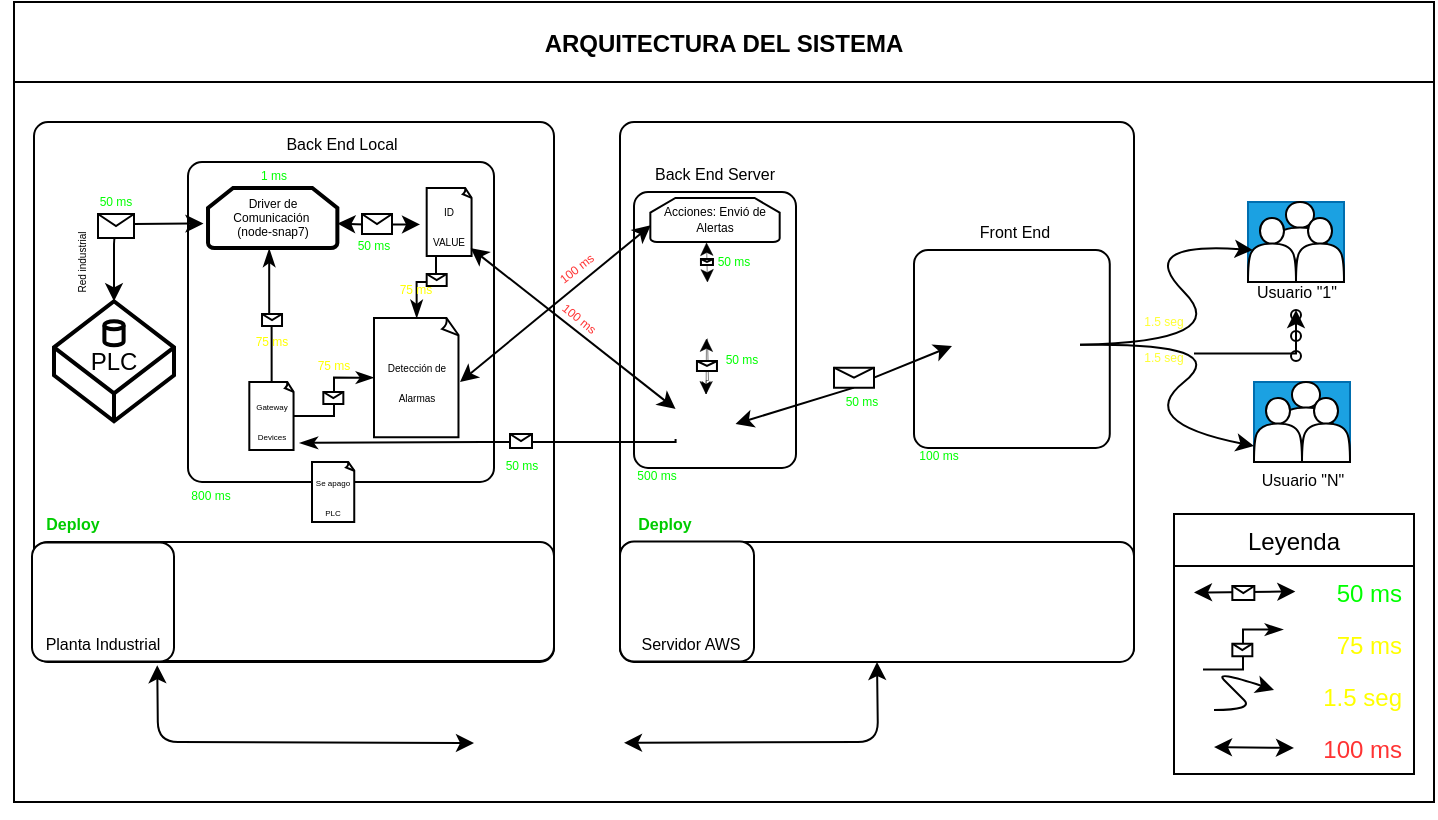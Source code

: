 <mxfile version="15.2.7" type="github">
  <diagram id="dgKpjPPaI4LAme8W9m-0" name="Arquitectura">
    <mxGraphModel dx="1348" dy="222" grid="1" gridSize="10" guides="1" tooltips="1" connect="1" arrows="1" fold="1" page="1" pageScale="1" pageWidth="827" pageHeight="1169" math="0" shadow="0">
      <root>
        <mxCell id="0" />
        <mxCell id="1" parent="0" />
        <UserObject label="" id="KOM_lpvtxGSNcEZmbtH8-15">
          <mxCell style="rounded=1;whiteSpace=wrap;html=1;absoluteArcSize=1;arcSize=14;strokeWidth=1;pointerEvents=0;startSize=40;" parent="1" vertex="1">
            <mxGeometry x="283" y="150" width="257" height="269.5" as="geometry" />
          </mxCell>
        </UserObject>
        <mxCell id="KOM_lpvtxGSNcEZmbtH8-64" value="" style="rounded=1;whiteSpace=wrap;html=1;absoluteArcSize=1;arcSize=14;strokeWidth=1;pointerEvents=0;startSize=40;" parent="1" vertex="1">
          <mxGeometry x="283" y="360" width="257" height="60" as="geometry" />
        </mxCell>
        <mxCell id="AAvzbvVHKAweYi1Nj42b-69" value="" style="rounded=1;whiteSpace=wrap;html=1;absoluteArcSize=1;arcSize=14;strokeWidth=1;pointerEvents=0;startSize=40;" parent="1" vertex="1">
          <mxGeometry x="283" y="359.72" width="67" height="60" as="geometry" />
        </mxCell>
        <mxCell id="KOM_lpvtxGSNcEZmbtH8-50" value="" style="rounded=1;whiteSpace=wrap;html=1;absoluteArcSize=1;arcSize=14;strokeWidth=1;pointerEvents=0;startSize=40;" parent="1" vertex="1">
          <mxGeometry x="-10" y="150" width="260" height="270" as="geometry" />
        </mxCell>
        <mxCell id="KOM_lpvtxGSNcEZmbtH8-63" value="" style="rounded=1;whiteSpace=wrap;html=1;absoluteArcSize=1;arcSize=14;strokeWidth=1;pointerEvents=0;startSize=40;" parent="1" vertex="1">
          <mxGeometry x="-10" y="360" width="260" height="59.5" as="geometry" />
        </mxCell>
        <mxCell id="AAvzbvVHKAweYi1Nj42b-68" value="" style="rounded=1;whiteSpace=wrap;html=1;absoluteArcSize=1;arcSize=14;strokeWidth=1;pointerEvents=0;startSize=40;" parent="1" vertex="1">
          <mxGeometry x="-11" y="360.22" width="71" height="59.5" as="geometry" />
        </mxCell>
        <mxCell id="KOM_lpvtxGSNcEZmbtH8-32" value="" style="rounded=1;whiteSpace=wrap;html=1;absoluteArcSize=1;arcSize=14;strokeWidth=1;pointerEvents=0;startSize=40;" parent="1" vertex="1">
          <mxGeometry x="290" y="185" width="81" height="138" as="geometry" />
        </mxCell>
        <mxCell id="KOM_lpvtxGSNcEZmbtH8-30" value="" style="rounded=1;whiteSpace=wrap;html=1;absoluteArcSize=1;arcSize=14;strokeWidth=1;pointerEvents=0;startSize=40;" parent="1" vertex="1">
          <mxGeometry x="430" y="214" width="97.89" height="99" as="geometry" />
        </mxCell>
        <mxCell id="KOM_lpvtxGSNcEZmbtH8-10" value="" style="rounded=1;whiteSpace=wrap;html=1;absoluteArcSize=1;arcSize=14;strokeWidth=1;pointerEvents=0;startSize=40;" parent="1" vertex="1">
          <mxGeometry x="67" y="170" width="153" height="160" as="geometry" />
        </mxCell>
        <mxCell id="IHtDv6OHQ2jKne3Ynyix-73" value="PLC" style="whiteSpace=wrap;html=1;shape=mxgraph.basic.isocube;isoAngle=23.33;pointerEvents=0;startSize=40;strokeWidth=2;" parent="1" vertex="1">
          <mxGeometry y="239.64" width="60" height="60" as="geometry" />
        </mxCell>
        <mxCell id="IHtDv6OHQ2jKne3Ynyix-31" value="" style="group;fillColor=#1ba1e2;strokeColor=#006EAF;fontColor=#ffffff;" parent="1" vertex="1" connectable="0">
          <mxGeometry x="597" y="190" width="48" height="40" as="geometry" />
        </mxCell>
        <mxCell id="IHtDv6OHQ2jKne3Ynyix-29" value="" style="shape=actor;whiteSpace=wrap;html=1;" parent="IHtDv6OHQ2jKne3Ynyix-31" vertex="1">
          <mxGeometry x="12" width="28" height="32" as="geometry" />
        </mxCell>
        <mxCell id="IHtDv6OHQ2jKne3Ynyix-1" value="" style="shape=actor;whiteSpace=wrap;html=1;" parent="IHtDv6OHQ2jKne3Ynyix-31" vertex="1">
          <mxGeometry y="8" width="24" height="32" as="geometry" />
        </mxCell>
        <mxCell id="IHtDv6OHQ2jKne3Ynyix-30" value="" style="shape=actor;whiteSpace=wrap;html=1;" parent="IHtDv6OHQ2jKne3Ynyix-31" vertex="1">
          <mxGeometry x="24" y="8" width="24" height="32" as="geometry" />
        </mxCell>
        <mxCell id="IHtDv6OHQ2jKne3Ynyix-39" value="" style="curved=1;endArrow=classic;html=1;startSize=40;entryX=0.1;entryY=0.5;entryDx=0;entryDy=0;entryPerimeter=0;" parent="1" source="AAvzbvVHKAweYi1Nj42b-5" target="IHtDv6OHQ2jKne3Ynyix-1" edge="1">
          <mxGeometry width="50" height="50" relative="1" as="geometry">
            <mxPoint x="540" y="260" as="sourcePoint" />
            <mxPoint x="590" y="210" as="targetPoint" />
            <Array as="points">
              <mxPoint x="590" y="260" />
              <mxPoint x="540" y="210" />
            </Array>
          </mxGeometry>
        </mxCell>
        <mxCell id="IHtDv6OHQ2jKne3Ynyix-40" value="" style="group;fillColor=#1ba1e2;strokeColor=#006EAF;fontColor=#ffffff;" parent="1" vertex="1" connectable="0">
          <mxGeometry x="600" y="280" width="48" height="40" as="geometry" />
        </mxCell>
        <mxCell id="IHtDv6OHQ2jKne3Ynyix-41" value="" style="shape=actor;whiteSpace=wrap;html=1;" parent="IHtDv6OHQ2jKne3Ynyix-40" vertex="1">
          <mxGeometry x="12" width="28" height="32" as="geometry" />
        </mxCell>
        <mxCell id="IHtDv6OHQ2jKne3Ynyix-42" value="" style="shape=actor;whiteSpace=wrap;html=1;" parent="IHtDv6OHQ2jKne3Ynyix-40" vertex="1">
          <mxGeometry y="8" width="24" height="32" as="geometry" />
        </mxCell>
        <mxCell id="IHtDv6OHQ2jKne3Ynyix-43" value="" style="shape=actor;whiteSpace=wrap;html=1;" parent="IHtDv6OHQ2jKne3Ynyix-40" vertex="1">
          <mxGeometry x="24" y="8" width="24" height="32" as="geometry" />
        </mxCell>
        <mxCell id="IHtDv6OHQ2jKne3Ynyix-44" value="" style="curved=1;endArrow=classic;html=1;startSize=40;entryX=0;entryY=0.75;entryDx=0;entryDy=0;" parent="1" source="AAvzbvVHKAweYi1Nj42b-5" target="IHtDv6OHQ2jKne3Ynyix-42" edge="1">
          <mxGeometry width="50" height="50" relative="1" as="geometry">
            <mxPoint x="520.99" y="260" as="sourcePoint" />
            <mxPoint x="600" y="220" as="targetPoint" />
            <Array as="points">
              <mxPoint x="590" y="260" />
              <mxPoint x="540" y="300" />
            </Array>
          </mxGeometry>
        </mxCell>
        <mxCell id="IHtDv6OHQ2jKne3Ynyix-50" value="" style="group" parent="1" vertex="1" connectable="0">
          <mxGeometry x="618.5" y="244" width="5" height="25.5" as="geometry" />
        </mxCell>
        <mxCell id="IHtDv6OHQ2jKne3Ynyix-46" value="" style="ellipse;whiteSpace=wrap;html=1;aspect=fixed;pointerEvents=0;startSize=40;" parent="IHtDv6OHQ2jKne3Ynyix-50" vertex="1">
          <mxGeometry y="10.5" width="5" height="5" as="geometry" />
        </mxCell>
        <mxCell id="IHtDv6OHQ2jKne3Ynyix-48" value="" style="ellipse;whiteSpace=wrap;html=1;aspect=fixed;pointerEvents=0;startSize=40;" parent="IHtDv6OHQ2jKne3Ynyix-50" vertex="1">
          <mxGeometry width="5" height="5" as="geometry" />
        </mxCell>
        <mxCell id="IHtDv6OHQ2jKne3Ynyix-49" value="" style="ellipse;whiteSpace=wrap;html=1;aspect=fixed;pointerEvents=0;startSize=40;" parent="IHtDv6OHQ2jKne3Ynyix-50" vertex="1">
          <mxGeometry y="20.5" width="5" height="5" as="geometry" />
        </mxCell>
        <mxCell id="KOM_lpvtxGSNcEZmbtH8-43" value="" style="edgeStyle=orthogonalEdgeStyle;rounded=0;jumpSize=3;orthogonalLoop=1;jettySize=auto;html=1;endArrow=classicThin;endFill=1;strokeWidth=0.25;" parent="1" target="KOM_lpvtxGSNcEZmbtH8-14" edge="1">
          <mxGeometry relative="1" as="geometry">
            <mxPoint x="326.5" y="258" as="sourcePoint" />
          </mxGeometry>
        </mxCell>
        <mxCell id="KOM_lpvtxGSNcEZmbtH8-4" style="edgeStyle=orthogonalEdgeStyle;rounded=0;orthogonalLoop=1;jettySize=auto;html=1;exitX=1;exitY=0.5;exitDx=0;exitDy=0;exitPerimeter=0;entryX=0;entryY=0.5;entryDx=0;entryDy=0;entryPerimeter=0;endArrow=classicThin;endFill=1;" parent="1" source="IHtDv6OHQ2jKne3Ynyix-68" target="IHtDv6OHQ2jKne3Ynyix-69" edge="1">
          <mxGeometry relative="1" as="geometry">
            <Array as="points">
              <mxPoint x="140" y="297" />
              <mxPoint x="140" y="278" />
            </Array>
          </mxGeometry>
        </mxCell>
        <mxCell id="KOM_lpvtxGSNcEZmbtH8-5" style="edgeStyle=orthogonalEdgeStyle;rounded=0;orthogonalLoop=1;jettySize=auto;html=1;exitX=0.5;exitY=0;exitDx=0;exitDy=0;exitPerimeter=0;entryX=0.473;entryY=1.014;entryDx=0;entryDy=0;entryPerimeter=0;endArrow=classicThin;endFill=1;" parent="1" source="IHtDv6OHQ2jKne3Ynyix-68" target="IHtDv6OHQ2jKne3Ynyix-87" edge="1">
          <mxGeometry relative="1" as="geometry" />
        </mxCell>
        <mxCell id="IHtDv6OHQ2jKne3Ynyix-68" value="&lt;span style=&quot;font-size: 4px ; line-height: 60%&quot;&gt;Gateway&lt;br&gt;Devices&lt;br&gt;&lt;/span&gt;" style="whiteSpace=wrap;html=1;shape=mxgraph.basic.document;pointerEvents=0;startSize=40;" parent="1" vertex="1">
          <mxGeometry x="97.66" y="280" width="22.34" height="34" as="geometry" />
        </mxCell>
        <mxCell id="IHtDv6OHQ2jKne3Ynyix-69" value="&lt;span style=&quot;font-size: 5px&quot;&gt;Detección de Alarmas&lt;br&gt;&lt;/span&gt;" style="whiteSpace=wrap;html=1;shape=mxgraph.basic.document;pointerEvents=0;startSize=40;" parent="1" vertex="1">
          <mxGeometry x="160" y="248" width="42.67" height="59.64" as="geometry" />
        </mxCell>
        <mxCell id="KOM_lpvtxGSNcEZmbtH8-2" style="edgeStyle=orthogonalEdgeStyle;rounded=0;orthogonalLoop=1;jettySize=auto;html=1;exitX=0.5;exitY=1;exitDx=0;exitDy=0;exitPerimeter=0;entryX=0.5;entryY=0;entryDx=0;entryDy=0;entryPerimeter=0;endArrow=classicThin;endFill=1;" parent="1" source="IHtDv6OHQ2jKne3Ynyix-70" target="IHtDv6OHQ2jKne3Ynyix-69" edge="1">
          <mxGeometry relative="1" as="geometry">
            <Array as="points">
              <mxPoint x="191" y="230" />
              <mxPoint x="181" y="230" />
            </Array>
          </mxGeometry>
        </mxCell>
        <mxCell id="IHtDv6OHQ2jKne3Ynyix-70" value="&lt;span style=&quot;font-size: 5px&quot;&gt;ID&lt;br&gt;VALUE&lt;br&gt;&lt;/span&gt;" style="whiteSpace=wrap;html=1;shape=mxgraph.basic.document;pointerEvents=0;startSize=40;" parent="1" vertex="1">
          <mxGeometry x="186.34" y="183" width="22.67" height="34" as="geometry" />
        </mxCell>
        <mxCell id="IHtDv6OHQ2jKne3Ynyix-71" value="&lt;font style=&quot;font-size: 4px&quot;&gt;Se apago PLC&lt;/font&gt;" style="whiteSpace=wrap;html=1;shape=mxgraph.basic.document;pointerEvents=0;startSize=40;" parent="1" vertex="1">
          <mxGeometry x="129.0" y="320" width="21.34" height="30" as="geometry" />
        </mxCell>
        <mxCell id="IHtDv6OHQ2jKne3Ynyix-72" value="" style="strokeWidth=2;html=1;shape=mxgraph.flowchart.database;whiteSpace=wrap;pointerEvents=0;startSize=40;" parent="1" vertex="1">
          <mxGeometry x="25.2" y="249.64" width="9.6" height="12" as="geometry" />
        </mxCell>
        <mxCell id="IHtDv6OHQ2jKne3Ynyix-87" value="&lt;p style=&quot;line-height: 120% ; font-size: 6px&quot;&gt;Driver de Comunicación&amp;nbsp;&lt;br&gt;(node-snap7)&lt;/p&gt;" style="strokeWidth=2;html=1;shape=mxgraph.flowchart.loop_limit;whiteSpace=wrap;pointerEvents=0;startSize=40;" parent="1" vertex="1">
          <mxGeometry x="77.01" y="183" width="64.67" height="30" as="geometry" />
        </mxCell>
        <mxCell id="IHtDv6OHQ2jKne3Ynyix-88" value="" style="endArrow=classic;startArrow=classic;html=1;exitX=0.5;exitY=0;exitDx=0;exitDy=0;exitPerimeter=0;entryX=-0.035;entryY=0.592;entryDx=0;entryDy=0;entryPerimeter=0;" parent="1" source="IHtDv6OHQ2jKne3Ynyix-73" target="IHtDv6OHQ2jKne3Ynyix-87" edge="1">
          <mxGeometry width="50" height="50" relative="1" as="geometry">
            <mxPoint x="120" y="300" as="sourcePoint" />
            <mxPoint x="170" y="250" as="targetPoint" />
            <Array as="points">
              <mxPoint x="30" y="201" />
            </Array>
          </mxGeometry>
        </mxCell>
        <mxCell id="IHtDv6OHQ2jKne3Ynyix-89" value="" style="shape=message;html=1;whiteSpace=wrap;html=1;outlineConnect=0;pointerEvents=0;startSize=40;strokeWidth=1;" parent="1" vertex="1">
          <mxGeometry x="22" y="196" width="18" height="12" as="geometry" />
        </mxCell>
        <mxCell id="IHtDv6OHQ2jKne3Ynyix-92" value="&lt;font style=&quot;font-size: 5px&quot;&gt;Red industrial&lt;/font&gt;" style="text;html=1;strokeColor=none;fillColor=none;align=center;verticalAlign=middle;whiteSpace=wrap;rounded=0;pointerEvents=0;startSize=40;rotation=-90;" parent="1" vertex="1">
          <mxGeometry x="-23.0" y="210" width="70" height="20" as="geometry" />
        </mxCell>
        <mxCell id="IHtDv6OHQ2jKne3Ynyix-94" value="" style="shape=image;verticalLabelPosition=bottom;labelBackgroundColor=#ffffff;verticalAlign=top;aspect=fixed;imageAspect=0;image=https://image.flaticon.com/icons/png/512/25/25007.png;" parent="1" vertex="1">
          <mxGeometry x="4.5" y="365" width="40" height="40" as="geometry" />
        </mxCell>
        <mxCell id="IHtDv6OHQ2jKne3Ynyix-96" value="" style="endArrow=classic;startArrow=classic;html=1;entryX=-0.035;entryY=0.592;entryDx=0;entryDy=0;entryPerimeter=0;" parent="1" edge="1">
          <mxGeometry width="50" height="50" relative="1" as="geometry">
            <mxPoint x="183.01" y="201.24" as="sourcePoint" />
            <mxPoint x="141.677" y="200.76" as="targetPoint" />
            <Array as="points">
              <mxPoint x="154.01" y="201.24" />
            </Array>
          </mxGeometry>
        </mxCell>
        <mxCell id="KOM_lpvtxGSNcEZmbtH8-1" value="" style="shape=message;html=1;whiteSpace=wrap;html=1;outlineConnect=0;pointerEvents=0;startSize=40;strokeWidth=1;" parent="1" vertex="1">
          <mxGeometry x="154" y="196" width="15" height="10" as="geometry" />
        </mxCell>
        <mxCell id="KOM_lpvtxGSNcEZmbtH8-3" value="" style="shape=message;html=1;whiteSpace=wrap;html=1;outlineConnect=0;pointerEvents=0;startSize=40;strokeWidth=1;" parent="1" vertex="1">
          <mxGeometry x="186.34" y="226" width="10" height="6" as="geometry" />
        </mxCell>
        <mxCell id="KOM_lpvtxGSNcEZmbtH8-6" value="" style="shape=message;html=1;whiteSpace=wrap;html=1;outlineConnect=0;pointerEvents=0;startSize=40;strokeWidth=1;" parent="1" vertex="1">
          <mxGeometry x="104.01" y="246" width="10" height="6" as="geometry" />
        </mxCell>
        <mxCell id="KOM_lpvtxGSNcEZmbtH8-7" value="" style="shape=message;html=1;whiteSpace=wrap;html=1;outlineConnect=0;pointerEvents=0;startSize=40;strokeWidth=1;" parent="1" vertex="1">
          <mxGeometry x="134.67" y="285" width="10" height="6" as="geometry" />
        </mxCell>
        <mxCell id="KOM_lpvtxGSNcEZmbtH8-11" value="&lt;p style=&quot;line-height: 120% ; font-size: 6px&quot;&gt;Acciones: Envió de Alertas&lt;/p&gt;" style="strokeWidth=1;html=1;shape=mxgraph.flowchart.loop_limit;whiteSpace=wrap;pointerEvents=0;startSize=40;" parent="1" vertex="1">
          <mxGeometry x="298.17" y="188" width="64.67" height="22" as="geometry" />
        </mxCell>
        <mxCell id="KOM_lpvtxGSNcEZmbtH8-14" value="" style="shape=image;verticalLabelPosition=bottom;labelBackgroundColor=#ffffff;verticalAlign=top;aspect=fixed;imageAspect=0;image=https://www.returngis.net/wp-content/uploads/2019/08/graphql-logo.png;" parent="1" vertex="1">
          <mxGeometry x="310.78" y="286" width="30" height="30" as="geometry" />
        </mxCell>
        <mxCell id="KOM_lpvtxGSNcEZmbtH8-17" value="" style="endArrow=classic;startArrow=classic;html=1;entryX=0.97;entryY=0.882;entryDx=0;entryDy=0;entryPerimeter=0;exitX=0;exitY=0.25;exitDx=0;exitDy=0;" parent="1" source="KOM_lpvtxGSNcEZmbtH8-14" target="IHtDv6OHQ2jKne3Ynyix-70" edge="1">
          <mxGeometry width="50" height="50" relative="1" as="geometry">
            <mxPoint x="193.01" y="211.24" as="sourcePoint" />
            <mxPoint x="151.677" y="210.76" as="targetPoint" />
          </mxGeometry>
        </mxCell>
        <mxCell id="KOM_lpvtxGSNcEZmbtH8-24" value="&lt;font style=&quot;font-size: 8px&quot;&gt;Usuario &quot;N&quot;&lt;/font&gt;" style="text;html=1;strokeColor=none;fillColor=none;align=center;verticalAlign=middle;whiteSpace=wrap;rounded=0;pointerEvents=0;startSize=40;" parent="1" vertex="1">
          <mxGeometry x="596.5" y="318" width="55" height="20" as="geometry" />
        </mxCell>
        <mxCell id="KOM_lpvtxGSNcEZmbtH8-25" value="&lt;font style=&quot;font-size: 8px&quot;&gt;Usuario &quot;1&quot;&lt;/font&gt;" style="text;html=1;strokeColor=none;fillColor=none;align=center;verticalAlign=middle;whiteSpace=wrap;rounded=0;pointerEvents=0;startSize=40;" parent="1" vertex="1">
          <mxGeometry x="593.5" y="224" width="55" height="20" as="geometry" />
        </mxCell>
        <mxCell id="KOM_lpvtxGSNcEZmbtH8-31" value="&lt;span style=&quot;font-size: 8px&quot;&gt;Front End&lt;/span&gt;" style="text;html=1;strokeColor=none;fillColor=none;align=center;verticalAlign=middle;whiteSpace=wrap;rounded=0;pointerEvents=0;startSize=40;" parent="1" vertex="1">
          <mxGeometry x="453.49" y="194" width="55" height="20" as="geometry" />
        </mxCell>
        <mxCell id="IHtDv6OHQ2jKne3Ynyix-59" value="" style="endArrow=classic;startArrow=none;html=1;exitX=0.5;exitY=1;exitDx=0;exitDy=0;entryX=1;entryY=0.5;entryDx=0;entryDy=0;" parent="1" source="KOM_lpvtxGSNcEZmbtH8-37" target="KOM_lpvtxGSNcEZmbtH8-14" edge="1">
          <mxGeometry width="50" height="50" relative="1" as="geometry">
            <mxPoint x="430.99" y="262" as="sourcePoint" />
            <mxPoint x="370.99" y="262" as="targetPoint" />
          </mxGeometry>
        </mxCell>
        <mxCell id="KOM_lpvtxGSNcEZmbtH8-35" value="" style="endArrow=classic;startArrow=classic;html=1;entryX=0.5;entryY=0;entryDx=0;entryDy=0;jumpSize=3;strokeWidth=0.25;" parent="1" target="KOM_lpvtxGSNcEZmbtH8-14" edge="1">
          <mxGeometry width="50" height="50" relative="1" as="geometry">
            <mxPoint x="326" y="258" as="sourcePoint" />
            <mxPoint x="287.997" y="258.0" as="targetPoint" />
            <Array as="points" />
          </mxGeometry>
        </mxCell>
        <mxCell id="KOM_lpvtxGSNcEZmbtH8-36" value="" style="shape=message;html=1;whiteSpace=wrap;html=1;outlineConnect=0;pointerEvents=0;startSize=40;strokeWidth=1;" parent="1" vertex="1">
          <mxGeometry x="321.48" y="269.5" width="10" height="5" as="geometry" />
        </mxCell>
        <mxCell id="KOM_lpvtxGSNcEZmbtH8-37" value="" style="shape=message;html=1;whiteSpace=wrap;html=1;outlineConnect=0;pointerEvents=0;startSize=40;strokeWidth=1;" parent="1" vertex="1">
          <mxGeometry x="390" y="272.82" width="20" height="10" as="geometry" />
        </mxCell>
        <mxCell id="KOM_lpvtxGSNcEZmbtH8-38" value="" style="endArrow=none;startArrow=classic;html=1;exitX=0;exitY=0.5;exitDx=0;exitDy=0;entryX=1;entryY=0.5;entryDx=0;entryDy=0;" parent="1" source="AAvzbvVHKAweYi1Nj42b-5" target="KOM_lpvtxGSNcEZmbtH8-37" edge="1">
          <mxGeometry width="50" height="50" relative="1" as="geometry">
            <mxPoint x="440.99" y="260" as="sourcePoint" />
            <mxPoint x="343.98" y="302.5" as="targetPoint" />
          </mxGeometry>
        </mxCell>
        <mxCell id="KOM_lpvtxGSNcEZmbtH8-39" value="&lt;span style=&quot;font-size: 8px&quot;&gt;Back End Server&lt;/span&gt;" style="text;html=1;strokeColor=none;fillColor=none;align=center;verticalAlign=middle;whiteSpace=wrap;rounded=0;pointerEvents=0;startSize=40;" parent="1" vertex="1">
          <mxGeometry x="294.99" y="165" width="71.02" height="20" as="geometry" />
        </mxCell>
        <mxCell id="KOM_lpvtxGSNcEZmbtH8-40" value="" style="endArrow=classic;startArrow=classic;html=1;entryX=0.5;entryY=0;entryDx=0;entryDy=0;jumpSize=3;strokeWidth=0.25;" parent="1" edge="1">
          <mxGeometry width="50" height="50" relative="1" as="geometry">
            <mxPoint x="326" y="210" as="sourcePoint" />
            <mxPoint x="326.48" y="230" as="targetPoint" />
            <Array as="points" />
          </mxGeometry>
        </mxCell>
        <mxCell id="KOM_lpvtxGSNcEZmbtH8-41" value="" style="shape=message;html=1;whiteSpace=wrap;html=1;outlineConnect=0;pointerEvents=0;startSize=40;strokeWidth=1;" parent="1" vertex="1">
          <mxGeometry x="323.48" y="218.5" width="6" height="3" as="geometry" />
        </mxCell>
        <mxCell id="KOM_lpvtxGSNcEZmbtH8-44" value="" style="endArrow=classic;startArrow=classic;html=1;exitX=0.003;exitY=0.621;exitDx=0;exitDy=0;exitPerimeter=0;" parent="1" source="KOM_lpvtxGSNcEZmbtH8-11" edge="1">
          <mxGeometry width="50" height="50" relative="1" as="geometry">
            <mxPoint x="288.11" y="220.36" as="sourcePoint" />
            <mxPoint x="203" y="280" as="targetPoint" />
          </mxGeometry>
        </mxCell>
        <mxCell id="KOM_lpvtxGSNcEZmbtH8-48" value="&lt;span style=&quot;font-size: 8px&quot;&gt;Back End Local&lt;/span&gt;" style="text;html=1;strokeColor=none;fillColor=none;align=center;verticalAlign=middle;whiteSpace=wrap;rounded=0;pointerEvents=0;startSize=40;" parent="1" vertex="1">
          <mxGeometry x="110.51" y="150" width="65.99" height="20" as="geometry" />
        </mxCell>
        <mxCell id="KOM_lpvtxGSNcEZmbtH8-51" value="&lt;span style=&quot;font-size: 8px&quot;&gt;Planta Industrial&lt;/span&gt;" style="text;html=1;strokeColor=none;fillColor=none;align=center;verticalAlign=middle;whiteSpace=wrap;rounded=0;pointerEvents=0;startSize=40;" parent="1" vertex="1">
          <mxGeometry x="-10.99" y="400" width="70.99" height="20" as="geometry" />
        </mxCell>
        <mxCell id="KOM_lpvtxGSNcEZmbtH8-60" value="" style="shape=image;verticalLabelPosition=bottom;labelBackgroundColor=#ffffff;verticalAlign=top;aspect=fixed;imageAspect=0;image=https://cdn.pixabay.com/photo/2014/12/14/15/57/server-567944_960_720.png;" parent="1" vertex="1">
          <mxGeometry x="298.38" y="370" width="30.74" height="36.25" as="geometry" />
        </mxCell>
        <mxCell id="KOM_lpvtxGSNcEZmbtH8-61" value="&lt;span style=&quot;font-size: 8px&quot;&gt;Servidor AWS&lt;br&gt;&lt;/span&gt;" style="text;html=1;strokeColor=none;fillColor=none;align=center;verticalAlign=middle;whiteSpace=wrap;rounded=0;pointerEvents=0;startSize=40;" parent="1" vertex="1">
          <mxGeometry x="283" y="399.5" width="70.99" height="20" as="geometry" />
        </mxCell>
        <mxCell id="KOM_lpvtxGSNcEZmbtH8-65" value="ARQUITECTURA DEL SISTEMA" style="swimlane;pointerEvents=0;startSize=40;strokeWidth=1;align=center;" parent="1" vertex="1">
          <mxGeometry x="-20" y="90" width="710" height="400" as="geometry">
            <mxRectangle x="-20" y="90" width="210" height="40" as="alternateBounds" />
          </mxGeometry>
        </mxCell>
        <mxCell id="KOM_lpvtxGSNcEZmbtH8-66" value="Leyenda" style="swimlane;fontStyle=0;childLayout=stackLayout;horizontal=1;startSize=26;horizontalStack=0;resizeParent=1;resizeParentMax=0;resizeLast=0;collapsible=1;marginBottom=0;pointerEvents=0;strokeWidth=1;" parent="KOM_lpvtxGSNcEZmbtH8-65" vertex="1">
          <mxGeometry x="580" y="256" width="120" height="130" as="geometry" />
        </mxCell>
        <mxCell id="KOM_lpvtxGSNcEZmbtH8-67" value="50 ms" style="text;strokeColor=none;fillColor=none;align=right;verticalAlign=top;spacingLeft=4;spacingRight=4;overflow=hidden;rotatable=0;points=[[0,0.5],[1,0.5]];portConstraint=eastwest;fontColor=#00FF00;" parent="KOM_lpvtxGSNcEZmbtH8-66" vertex="1">
          <mxGeometry y="26" width="120" height="26" as="geometry" />
        </mxCell>
        <mxCell id="AAvzbvVHKAweYi1Nj42b-1" value="" style="endArrow=classic;startArrow=classic;html=1;entryX=1.045;entryY=0.912;entryDx=0;entryDy=0;entryPerimeter=0;" parent="KOM_lpvtxGSNcEZmbtH8-66" edge="1">
          <mxGeometry width="50" height="50" relative="1" as="geometry">
            <mxPoint x="60.67" y="38.74" as="sourcePoint" />
            <mxPoint x="9.995" y="39.268" as="targetPoint" />
          </mxGeometry>
        </mxCell>
        <mxCell id="KOM_lpvtxGSNcEZmbtH8-68" value="75 ms" style="text;strokeColor=none;fillColor=none;align=right;verticalAlign=top;spacingLeft=4;spacingRight=4;overflow=hidden;rotatable=0;points=[[0,0.5],[1,0.5]];portConstraint=eastwest;fontColor=#FFFF00;" parent="KOM_lpvtxGSNcEZmbtH8-66" vertex="1">
          <mxGeometry y="52" width="120" height="26" as="geometry" />
        </mxCell>
        <mxCell id="AAvzbvVHKAweYi1Nj42b-10" value="" style="curved=1;endArrow=classic;html=1;" parent="KOM_lpvtxGSNcEZmbtH8-66" edge="1">
          <mxGeometry width="50" height="50" relative="1" as="geometry">
            <mxPoint x="20" y="98" as="sourcePoint" />
            <mxPoint x="50" y="88" as="targetPoint" />
            <Array as="points">
              <mxPoint x="40" y="98" />
              <mxPoint x="30" y="88" />
              <mxPoint x="20" y="78" />
            </Array>
          </mxGeometry>
        </mxCell>
        <mxCell id="KOM_lpvtxGSNcEZmbtH8-69" value="1.5 seg" style="text;strokeColor=none;fillColor=none;align=right;verticalAlign=top;spacingLeft=4;spacingRight=4;overflow=hidden;rotatable=0;points=[[0,0.5],[1,0.5]];portConstraint=eastwest;fontColor=#FFFF00;" parent="KOM_lpvtxGSNcEZmbtH8-66" vertex="1">
          <mxGeometry y="78" width="120" height="26" as="geometry" />
        </mxCell>
        <mxCell id="AAvzbvVHKAweYi1Nj42b-19" value="100 ms" style="text;strokeColor=none;fillColor=none;align=right;verticalAlign=top;spacingLeft=4;spacingRight=4;overflow=hidden;rotatable=0;points=[[0,0.5],[1,0.5]];portConstraint=eastwest;fontColor=#FF3333;" parent="KOM_lpvtxGSNcEZmbtH8-66" vertex="1">
          <mxGeometry y="104" width="120" height="26" as="geometry" />
        </mxCell>
        <mxCell id="AAvzbvVHKAweYi1Nj42b-20" value="" style="endArrow=classic;startArrow=classic;html=1;entryX=1;entryY=0.5;entryDx=0;entryDy=0;entryPerimeter=0;" parent="KOM_lpvtxGSNcEZmbtH8-66" edge="1">
          <mxGeometry width="50" height="50" relative="1" as="geometry">
            <mxPoint x="60" y="117" as="sourcePoint" />
            <mxPoint x="20" y="116.5" as="targetPoint" />
          </mxGeometry>
        </mxCell>
        <mxCell id="AAvzbvVHKAweYi1Nj42b-5" value="" style="shape=image;verticalLabelPosition=bottom;labelBackgroundColor=#ffffff;verticalAlign=top;aspect=fixed;imageAspect=0;image=https://sc04.alicdn.com/kf/U0721a48732814105aae97d2245765dd2a.png;" parent="KOM_lpvtxGSNcEZmbtH8-65" vertex="1">
          <mxGeometry x="468.99" y="140" width="64" height="64" as="geometry" />
        </mxCell>
        <mxCell id="AAvzbvVHKAweYi1Nj42b-21" value="&lt;font style=&quot;font-size: 6px&quot;&gt;50 ms&lt;/font&gt;" style="text;html=1;strokeColor=none;fillColor=none;align=center;verticalAlign=middle;whiteSpace=wrap;rounded=0;fontColor=#00FF00;" parent="KOM_lpvtxGSNcEZmbtH8-65" vertex="1">
          <mxGeometry x="170" y="120" width="20" as="geometry" />
        </mxCell>
        <mxCell id="AAvzbvVHKAweYi1Nj42b-25" value="&lt;font style=&quot;font-size: 6px&quot;&gt;75 ms&lt;/font&gt;" style="text;html=1;strokeColor=none;fillColor=none;align=center;verticalAlign=middle;whiteSpace=wrap;rounded=0;fontColor=#FFFF00;" parent="KOM_lpvtxGSNcEZmbtH8-65" vertex="1">
          <mxGeometry x="150" y="180" width="20" as="geometry" />
        </mxCell>
        <mxCell id="AAvzbvVHKAweYi1Nj42b-31" value="&lt;font style=&quot;font-size: 6px&quot;&gt;1.5 seg&lt;/font&gt;" style="text;html=1;strokeColor=none;fillColor=none;align=center;verticalAlign=middle;whiteSpace=wrap;rounded=0;fontColor=#FFFF33;" parent="KOM_lpvtxGSNcEZmbtH8-65" vertex="1">
          <mxGeometry x="560" y="157.25" width="30" as="geometry" />
        </mxCell>
        <mxCell id="AAvzbvVHKAweYi1Nj42b-37" value="&lt;font style=&quot;font-size: 6px&quot;&gt;100 ms&lt;/font&gt;" style="text;html=1;strokeColor=none;fillColor=none;align=center;verticalAlign=middle;whiteSpace=wrap;rounded=0;rotation=39;fontColor=#FF3333;" parent="KOM_lpvtxGSNcEZmbtH8-65" vertex="1">
          <mxGeometry x="269.4" y="157.25" width="29" as="geometry" />
        </mxCell>
        <mxCell id="AAvzbvVHKAweYi1Nj42b-40" value="&lt;font style=&quot;font-size: 6px&quot; color=&quot;#ff3333&quot;&gt;100 ms&lt;/font&gt;" style="text;html=1;strokeColor=none;fillColor=none;align=center;verticalAlign=middle;whiteSpace=wrap;rounded=0;fontColor=#00FF00;rotation=322;" parent="KOM_lpvtxGSNcEZmbtH8-65" vertex="1">
          <mxGeometry x="265.4" y="132" width="29" as="geometry" />
        </mxCell>
        <mxCell id="AAvzbvVHKAweYi1Nj42b-47" value="&lt;font style=&quot;font-size: 6px&quot;&gt;1.5 seg&lt;/font&gt;" style="text;html=1;strokeColor=none;fillColor=none;align=center;verticalAlign=middle;whiteSpace=wrap;rounded=0;fontColor=#FFFF33;" parent="KOM_lpvtxGSNcEZmbtH8-65" vertex="1">
          <mxGeometry x="560" y="174.25" width="30" height="2.75" as="geometry" />
        </mxCell>
        <mxCell id="AAvzbvVHKAweYi1Nj42b-46" value="" style="shape=image;verticalLabelPosition=bottom;labelBackgroundColor=#ffffff;verticalAlign=top;aspect=fixed;imageAspect=0;image=https://www.todopostgresql.com/wp-content/uploads/2018/09/cursoPlpgsqlIntermedio.png;" parent="KOM_lpvtxGSNcEZmbtH8-65" vertex="1">
          <mxGeometry x="328" y="138.25" width="36" height="36" as="geometry" />
        </mxCell>
        <mxCell id="AAvzbvVHKAweYi1Nj42b-55" value="" style="shape=image;verticalLabelPosition=bottom;labelBackgroundColor=#ffffff;verticalAlign=top;aspect=fixed;imageAspect=0;image=https://www.docker.com/sites/default/files/d8/2019-07/vertical-logo-monochromatic.png;" parent="KOM_lpvtxGSNcEZmbtH8-65" vertex="1">
          <mxGeometry x="89" y="283.14" width="36.39" height="31.14" as="geometry" />
        </mxCell>
        <mxCell id="AAvzbvVHKAweYi1Nj42b-57" value="" style="shape=image;verticalLabelPosition=bottom;labelBackgroundColor=#ffffff;verticalAlign=top;aspect=fixed;imageAspect=0;image=https://www.stackxperts.com/wp-content/uploads/2020/01/k8s-logo.png;" parent="KOM_lpvtxGSNcEZmbtH8-65" vertex="1">
          <mxGeometry x="230" y="333" width="75" height="75" as="geometry" />
        </mxCell>
        <mxCell id="AAvzbvVHKAweYi1Nj42b-58" value="" style="shape=image;verticalLabelPosition=bottom;labelBackgroundColor=#ffffff;verticalAlign=top;aspect=fixed;imageAspect=0;image=https://assets.zabbix.com/img/brands/sentry.svg;" parent="KOM_lpvtxGSNcEZmbtH8-65" vertex="1">
          <mxGeometry x="126.39" y="284.95" width="79.02" height="27.51" as="geometry" />
        </mxCell>
        <mxCell id="AAvzbvVHKAweYi1Nj42b-61" value="" style="shape=image;verticalLabelPosition=bottom;labelBackgroundColor=#ffffff;verticalAlign=top;aspect=fixed;imageAspect=0;image=https://eb-blogs.s3.us-east-2.amazonaws.com/Codacy.png;" parent="KOM_lpvtxGSNcEZmbtH8-65" vertex="1">
          <mxGeometry x="210" y="274" width="50" height="26.25" as="geometry" />
        </mxCell>
        <mxCell id="AAvzbvVHKAweYi1Nj42b-59" value="" style="shape=image;verticalLabelPosition=bottom;labelBackgroundColor=#ffffff;verticalAlign=top;aspect=fixed;imageAspect=0;image=https://www.docker.com/sites/default/files/d8/2019-07/vertical-logo-monochromatic.png;" parent="KOM_lpvtxGSNcEZmbtH8-65" vertex="1">
          <mxGeometry x="380" y="284.95" width="36.39" height="31.14" as="geometry" />
        </mxCell>
        <mxCell id="AAvzbvVHKAweYi1Nj42b-4" value="" style="shape=message;html=1;whiteSpace=wrap;html=1;outlineConnect=0;pointerEvents=0;startSize=40;strokeWidth=1;" parent="1" vertex="1">
          <mxGeometry x="589.17" y="382" width="11" height="7" as="geometry" />
        </mxCell>
        <mxCell id="AAvzbvVHKAweYi1Nj42b-15" value="" style="group" parent="1" vertex="1" connectable="0">
          <mxGeometry x="589.17" y="404" width="10" height="20" as="geometry" />
        </mxCell>
        <mxCell id="AAvzbvVHKAweYi1Nj42b-13" style="edgeStyle=orthogonalEdgeStyle;rounded=0;orthogonalLoop=1;jettySize=auto;html=1;entryX=0;entryY=0.5;entryDx=0;entryDy=0;entryPerimeter=0;endArrow=classicThin;endFill=1;startSize=3;" parent="AAvzbvVHKAweYi1Nj42b-15" edge="1">
          <mxGeometry relative="1" as="geometry">
            <Array as="points">
              <mxPoint x="5.33" y="20.0" />
              <mxPoint x="5.33" />
            </Array>
            <mxPoint x="-14.67" y="19.789" as="sourcePoint" />
            <mxPoint x="25.33" y="-0.189" as="targetPoint" />
          </mxGeometry>
        </mxCell>
        <mxCell id="AAvzbvVHKAweYi1Nj42b-14" value="" style="shape=message;html=1;whiteSpace=wrap;html=1;outlineConnect=0;pointerEvents=0;startSize=40;strokeWidth=1;" parent="AAvzbvVHKAweYi1Nj42b-15" vertex="1">
          <mxGeometry y="6.838" width="10" height="6.316" as="geometry" />
        </mxCell>
        <mxCell id="AAvzbvVHKAweYi1Nj42b-22" value="&lt;font style=&quot;font-size: 6px&quot;&gt;50 ms&lt;/font&gt;" style="text;html=1;strokeColor=none;fillColor=none;align=center;verticalAlign=middle;whiteSpace=wrap;rounded=0;fontColor=#00FF00;" parent="1" vertex="1">
          <mxGeometry x="394" y="288" width="20" as="geometry" />
        </mxCell>
        <mxCell id="AAvzbvVHKAweYi1Nj42b-23" value="&lt;font style=&quot;font-size: 6px&quot;&gt;50 ms&lt;/font&gt;" style="text;html=1;strokeColor=none;fillColor=none;align=center;verticalAlign=middle;whiteSpace=wrap;rounded=0;fontColor=#00FF00;" parent="1" vertex="1">
          <mxGeometry x="223.5" y="320" width="20" as="geometry" />
        </mxCell>
        <mxCell id="AAvzbvVHKAweYi1Nj42b-24" value="&lt;font style=&quot;font-size: 6px&quot;&gt;50 ms&lt;/font&gt;" style="text;html=1;strokeColor=none;fillColor=none;align=center;verticalAlign=middle;whiteSpace=wrap;rounded=0;fontColor=#00FF00;" parent="1" vertex="1">
          <mxGeometry x="21" y="188" width="20" as="geometry" />
        </mxCell>
        <mxCell id="AAvzbvVHKAweYi1Nj42b-27" value="&lt;font style=&quot;font-size: 6px&quot;&gt;75 ms&lt;/font&gt;" style="text;html=1;strokeColor=none;fillColor=none;align=center;verticalAlign=middle;whiteSpace=wrap;rounded=0;fontColor=#FFFF00;" parent="1" vertex="1">
          <mxGeometry x="99.01" y="258" width="20" as="geometry" />
        </mxCell>
        <mxCell id="AAvzbvVHKAweYi1Nj42b-28" value="&lt;font style=&quot;font-size: 6px&quot;&gt;75 ms&lt;/font&gt;" style="text;html=1;strokeColor=none;fillColor=none;align=center;verticalAlign=middle;whiteSpace=wrap;rounded=0;fontColor=#FFFF00;" parent="1" vertex="1">
          <mxGeometry x="171.33" y="232" width="20" as="geometry" />
        </mxCell>
        <mxCell id="AAvzbvVHKAweYi1Nj42b-32" value="&lt;font style=&quot;font-size: 6px&quot;&gt;50 ms&lt;/font&gt;" style="text;html=1;strokeColor=none;fillColor=none;align=center;verticalAlign=middle;whiteSpace=wrap;rounded=0;fontColor=#00FF00;" parent="1" vertex="1">
          <mxGeometry x="330.48" y="217.5" width="20" as="geometry" />
        </mxCell>
        <mxCell id="AAvzbvVHKAweYi1Nj42b-33" value="&lt;font style=&quot;font-size: 6px&quot;&gt;50 ms&lt;/font&gt;" style="text;html=1;strokeColor=none;fillColor=none;align=center;verticalAlign=middle;whiteSpace=wrap;rounded=0;fontColor=#00FF00;" parent="1" vertex="1">
          <mxGeometry x="333.99" y="266.5" width="20" as="geometry" />
        </mxCell>
        <mxCell id="AAvzbvVHKAweYi1Nj42b-48" value="&lt;font style=&quot;font-size: 6px&quot;&gt;1 ms&lt;/font&gt;" style="text;html=1;strokeColor=none;fillColor=none;align=center;verticalAlign=middle;whiteSpace=wrap;rounded=0;fontColor=#00FF00;" parent="1" vertex="1">
          <mxGeometry x="100" y="175" width="20" as="geometry" />
        </mxCell>
        <mxCell id="AAvzbvVHKAweYi1Nj42b-49" value="&lt;font style=&quot;font-size: 6px&quot;&gt;800 ms&lt;/font&gt;" style="text;html=1;strokeColor=none;fillColor=none;align=center;verticalAlign=middle;whiteSpace=wrap;rounded=0;fontColor=#00FF00;" parent="1" vertex="1">
          <mxGeometry x="67" y="335" width="23" as="geometry" />
        </mxCell>
        <mxCell id="AAvzbvVHKAweYi1Nj42b-50" value="&lt;font style=&quot;font-size: 6px&quot;&gt;500 ms&lt;/font&gt;" style="text;html=1;strokeColor=none;fillColor=none;align=center;verticalAlign=middle;whiteSpace=wrap;rounded=0;fontColor=#00FF00;" parent="1" vertex="1">
          <mxGeometry x="290" y="325" width="23" as="geometry" />
        </mxCell>
        <mxCell id="AAvzbvVHKAweYi1Nj42b-51" value="&lt;font style=&quot;font-size: 6px&quot;&gt;100 ms&lt;/font&gt;" style="text;html=1;strokeColor=none;fillColor=none;align=center;verticalAlign=middle;whiteSpace=wrap;rounded=0;fontColor=#00FF00;" parent="1" vertex="1">
          <mxGeometry x="431.49" y="312" width="23" height="5" as="geometry" />
        </mxCell>
        <mxCell id="AAvzbvVHKAweYi1Nj42b-60" value="" style="shape=image;verticalLabelPosition=bottom;labelBackgroundColor=#ffffff;verticalAlign=top;aspect=fixed;imageAspect=0;image=https://assets.zabbix.com/img/brands/sentry.svg;" parent="1" vertex="1">
          <mxGeometry x="408.01" y="377.83" width="69.96" height="24.35" as="geometry" />
        </mxCell>
        <mxCell id="AAvzbvVHKAweYi1Nj42b-62" value="" style="shape=image;verticalLabelPosition=bottom;labelBackgroundColor=#ffffff;verticalAlign=top;aspect=fixed;imageAspect=0;image=https://eb-blogs.s3.us-east-2.amazonaws.com/Codacy.png;" parent="1" vertex="1">
          <mxGeometry x="484.92" y="365" width="47.62" height="25" as="geometry" />
        </mxCell>
        <mxCell id="AAvzbvVHKAweYi1Nj42b-64" value="" style="endArrow=classic;startArrow=classic;html=1;exitX=0;exitY=0.5;exitDx=0;exitDy=0;entryX=0.237;entryY=1.006;entryDx=0;entryDy=0;entryPerimeter=0;" parent="1" source="AAvzbvVHKAweYi1Nj42b-57" target="KOM_lpvtxGSNcEZmbtH8-50" edge="1">
          <mxGeometry width="50" height="50" relative="1" as="geometry">
            <mxPoint x="187.494" y="375.152" as="sourcePoint" />
            <mxPoint x="66" y="420" as="targetPoint" />
            <Array as="points">
              <mxPoint x="52" y="460" />
            </Array>
          </mxGeometry>
        </mxCell>
        <mxCell id="AAvzbvVHKAweYi1Nj42b-65" value="" style="endArrow=classic;startArrow=classic;html=1;entryX=0.5;entryY=1;entryDx=0;entryDy=0;" parent="1" source="AAvzbvVHKAweYi1Nj42b-57" target="KOM_lpvtxGSNcEZmbtH8-64" edge="1">
          <mxGeometry width="50" height="50" relative="1" as="geometry">
            <mxPoint x="310" y="460" as="sourcePoint" />
            <mxPoint x="61.62" y="431.62" as="targetPoint" />
            <Array as="points">
              <mxPoint x="412" y="460" />
            </Array>
          </mxGeometry>
        </mxCell>
        <mxCell id="AAvzbvVHKAweYi1Nj42b-66" value="" style="shape=image;verticalLabelPosition=bottom;labelBackgroundColor=#ffffff;verticalAlign=top;aspect=fixed;imageAspect=0;image=https://upload.wikimedia.org/wikipedia/commons/thumb/e/e3/Jenkins_logo_with_title.svg/2560px-Jenkins_logo_with_title.svg.png;" parent="1" vertex="1">
          <mxGeometry x="184.97" y="390" width="58.53" height="30.72" as="geometry" />
        </mxCell>
        <mxCell id="AAvzbvVHKAweYi1Nj42b-67" value="" style="shape=image;verticalLabelPosition=bottom;labelBackgroundColor=#ffffff;verticalAlign=top;aspect=fixed;imageAspect=0;image=https://upload.wikimedia.org/wikipedia/commons/thumb/e/e3/Jenkins_logo_with_title.svg/2560px-Jenkins_logo_with_title.svg.png;" parent="1" vertex="1">
          <mxGeometry x="479.47" y="388.64" width="58.53" height="30.72" as="geometry" />
        </mxCell>
        <mxCell id="AAvzbvVHKAweYi1Nj42b-71" value="&lt;span style=&quot;font-size: 8px&quot;&gt;&lt;font color=&quot;#00cc00&quot;&gt;&lt;b&gt;Deploy&lt;/b&gt;&lt;/font&gt;&lt;br&gt;&lt;/span&gt;" style="text;html=1;strokeColor=none;fillColor=none;align=center;verticalAlign=middle;whiteSpace=wrap;rounded=0;pointerEvents=0;startSize=40;" parent="1" vertex="1">
          <mxGeometry x="-26.49" y="340.22" width="70.99" height="20" as="geometry" />
        </mxCell>
        <mxCell id="AAvzbvVHKAweYi1Nj42b-72" value="&lt;span style=&quot;font-size: 8px&quot;&gt;&lt;font color=&quot;#00cc00&quot;&gt;&lt;b&gt;Deploy&lt;/b&gt;&lt;/font&gt;&lt;br&gt;&lt;/span&gt;" style="text;html=1;strokeColor=none;fillColor=none;align=center;verticalAlign=middle;whiteSpace=wrap;rounded=0;pointerEvents=0;startSize=40;" parent="1" vertex="1">
          <mxGeometry x="269.79" y="340.22" width="70.99" height="20" as="geometry" />
        </mxCell>
        <mxCell id="iHAIQdyuJKEDiidR6A5l-1" value="" style="edgeStyle=orthogonalEdgeStyle;rounded=0;orthogonalLoop=1;jettySize=auto;html=1;" edge="1" parent="1" source="AAvzbvVHKAweYi1Nj42b-47" target="KOM_lpvtxGSNcEZmbtH8-25">
          <mxGeometry relative="1" as="geometry" />
        </mxCell>
        <mxCell id="iHAIQdyuJKEDiidR6A5l-2" style="edgeStyle=orthogonalEdgeStyle;rounded=0;orthogonalLoop=1;jettySize=auto;html=1;endArrow=classicThin;endFill=1;exitX=0;exitY=0.75;exitDx=0;exitDy=0;entryX=1.13;entryY=0.896;entryDx=0;entryDy=0;entryPerimeter=0;" edge="1" parent="1" source="KOM_lpvtxGSNcEZmbtH8-14" target="IHtDv6OHQ2jKne3Ynyix-68">
          <mxGeometry relative="1" as="geometry">
            <mxPoint x="118.83" y="290" as="sourcePoint" />
            <mxPoint x="117.599" y="223.42" as="targetPoint" />
            <Array as="points">
              <mxPoint x="311" y="310" />
              <mxPoint x="215" y="310" />
            </Array>
          </mxGeometry>
        </mxCell>
        <mxCell id="KOM_lpvtxGSNcEZmbtH8-45" value="" style="shape=message;html=1;whiteSpace=wrap;html=1;outlineConnect=0;pointerEvents=0;startSize=40;strokeWidth=1;" parent="1" vertex="1">
          <mxGeometry x="228" y="306" width="11" height="7" as="geometry" />
        </mxCell>
      </root>
    </mxGraphModel>
  </diagram>
</mxfile>
